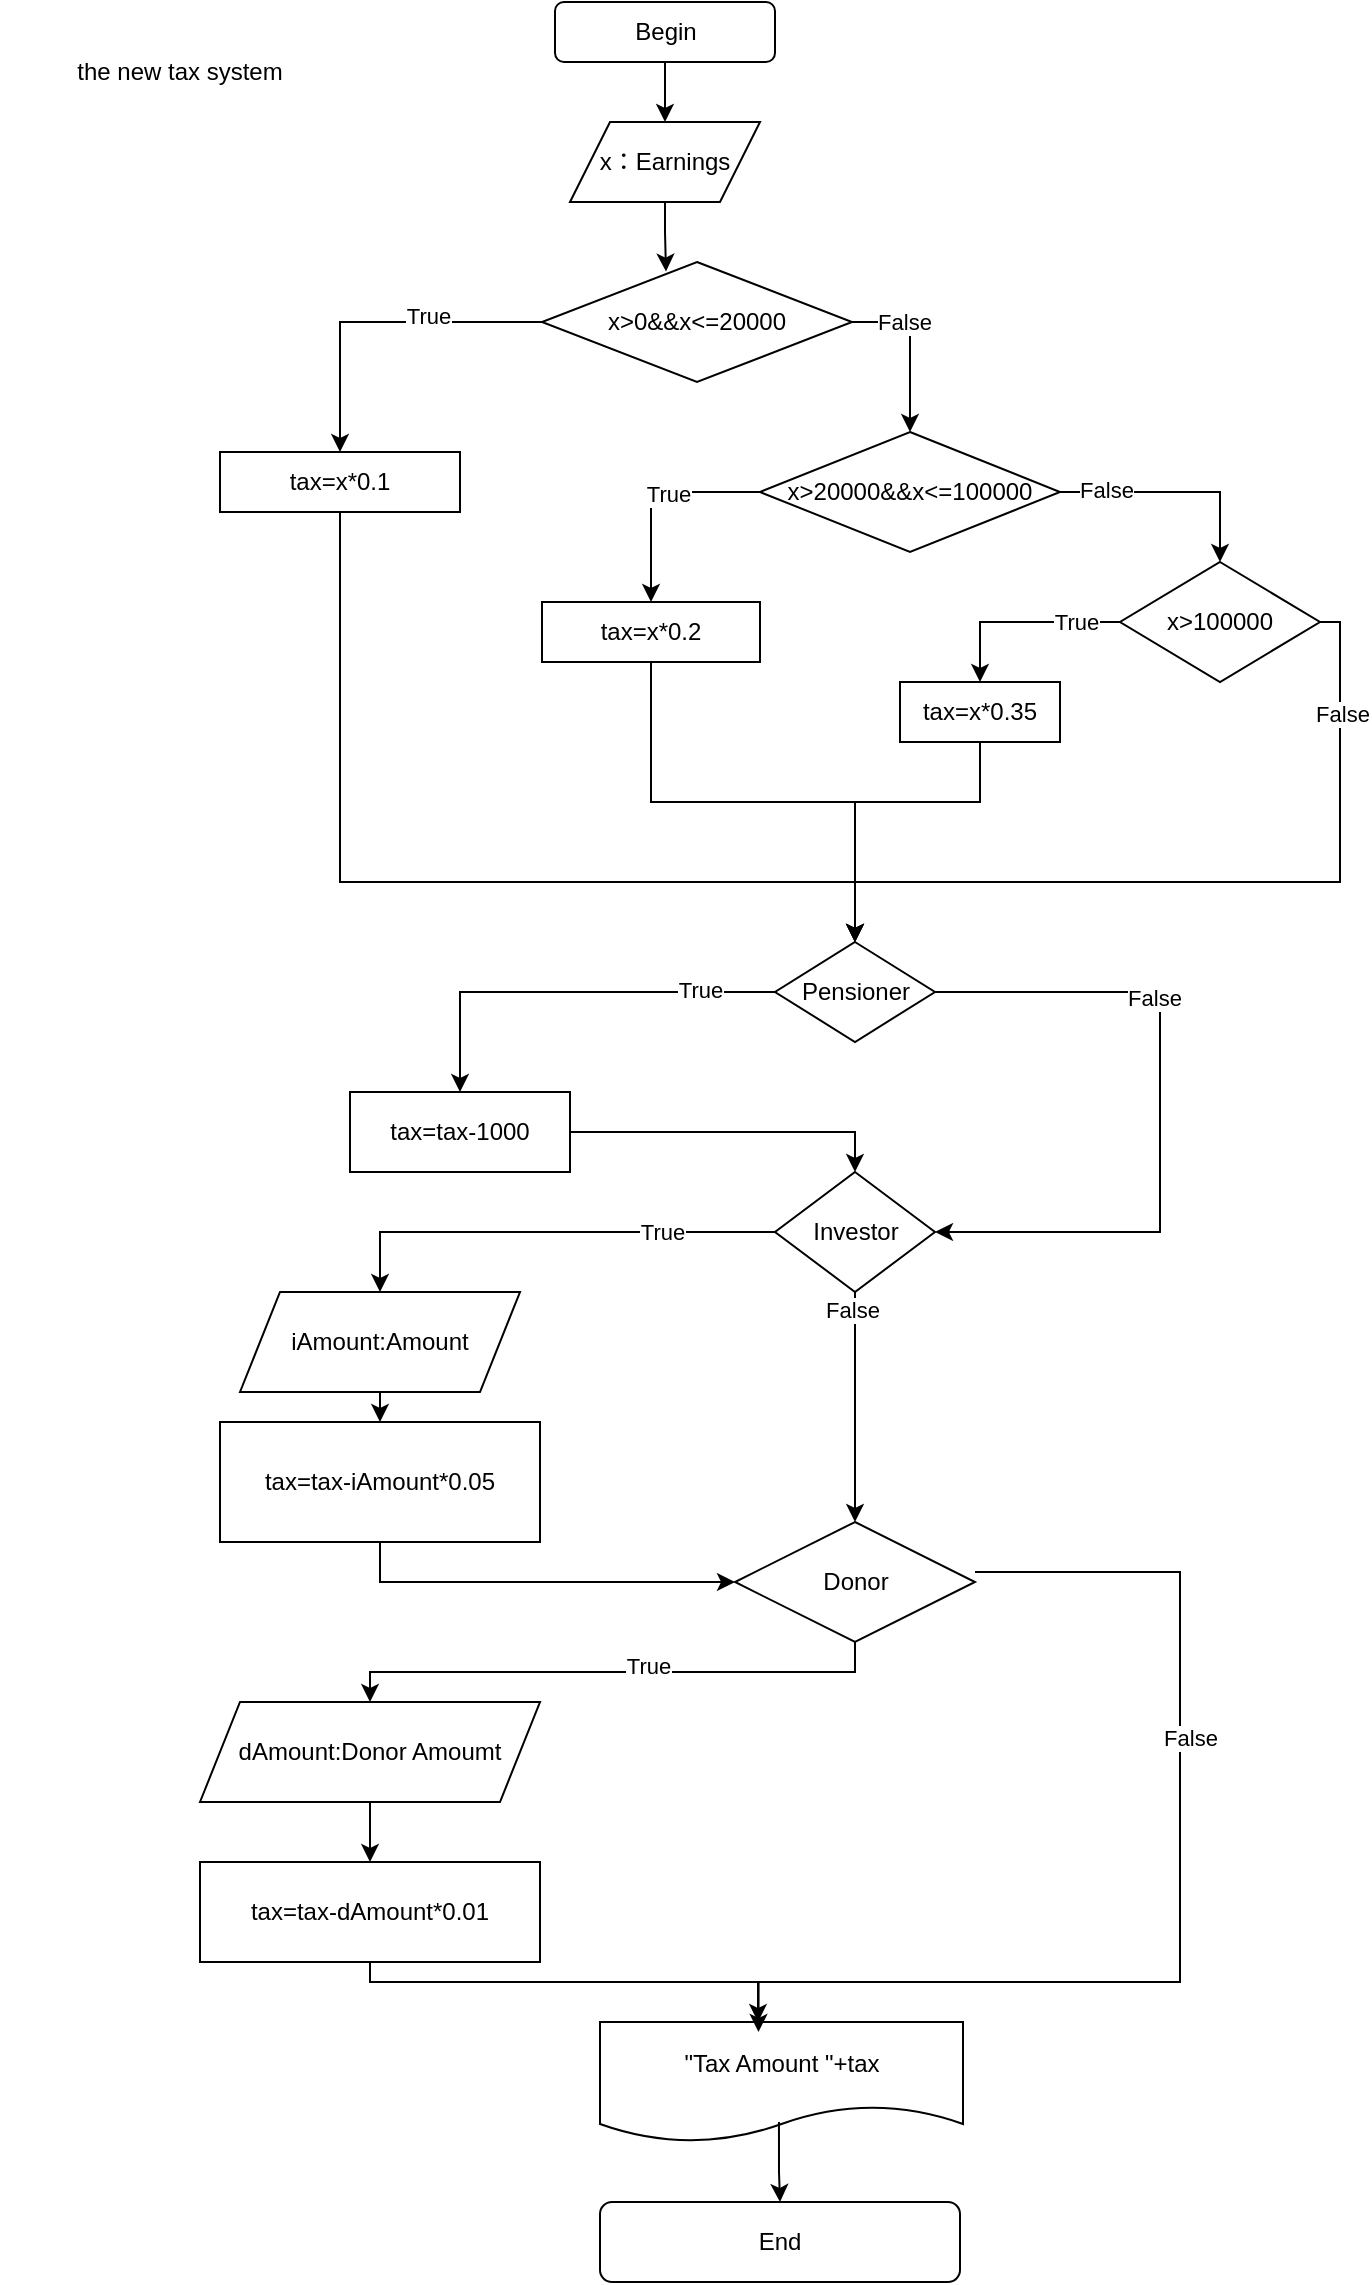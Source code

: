 <mxfile version="15.4.1" type="github">
  <diagram id="Rn0V6iGkENtFJKGBGByF" name="Page-1">
    <mxGraphModel dx="1422" dy="706" grid="1" gridSize="10" guides="1" tooltips="1" connect="1" arrows="1" fold="1" page="1" pageScale="1" pageWidth="827" pageHeight="1169" math="0" shadow="0">
      <root>
        <mxCell id="0" />
        <mxCell id="1" parent="0" />
        <mxCell id="pOx8NKP5jvt0U-SqnOm--1" value="Begin" style="rounded=1;whiteSpace=wrap;html=1;" vertex="1" parent="1">
          <mxGeometry x="327.5" y="20" width="110" height="30" as="geometry" />
        </mxCell>
        <mxCell id="pOx8NKP5jvt0U-SqnOm--2" value="x：Earnings" style="shape=parallelogram;perimeter=parallelogramPerimeter;whiteSpace=wrap;html=1;fixedSize=1;" vertex="1" parent="1">
          <mxGeometry x="335" y="80" width="95" height="40" as="geometry" />
        </mxCell>
        <mxCell id="pOx8NKP5jvt0U-SqnOm--3" value="x&amp;gt;0&amp;amp;&amp;amp;x&amp;lt;=20000" style="rhombus;whiteSpace=wrap;html=1;" vertex="1" parent="1">
          <mxGeometry x="321" y="150" width="155" height="60" as="geometry" />
        </mxCell>
        <mxCell id="pOx8NKP5jvt0U-SqnOm--4" value="" style="endArrow=classic;html=1;rounded=0;edgeStyle=orthogonalEdgeStyle;exitX=0.5;exitY=1;exitDx=0;exitDy=0;entryX=0.4;entryY=0.08;entryDx=0;entryDy=0;entryPerimeter=0;" edge="1" parent="1" source="pOx8NKP5jvt0U-SqnOm--2" target="pOx8NKP5jvt0U-SqnOm--3">
          <mxGeometry width="50" height="50" relative="1" as="geometry">
            <mxPoint x="430" y="210" as="sourcePoint" />
            <mxPoint x="480" y="160" as="targetPoint" />
          </mxGeometry>
        </mxCell>
        <mxCell id="pOx8NKP5jvt0U-SqnOm--6" value="tax=x*0.1" style="rounded=0;whiteSpace=wrap;html=1;" vertex="1" parent="1">
          <mxGeometry x="160" y="245" width="120" height="30" as="geometry" />
        </mxCell>
        <mxCell id="pOx8NKP5jvt0U-SqnOm--7" value="" style="endArrow=classic;html=1;rounded=0;edgeStyle=orthogonalEdgeStyle;exitX=0.5;exitY=1;exitDx=0;exitDy=0;entryX=0.5;entryY=0;entryDx=0;entryDy=0;" edge="1" parent="1" source="pOx8NKP5jvt0U-SqnOm--1" target="pOx8NKP5jvt0U-SqnOm--2">
          <mxGeometry width="50" height="50" relative="1" as="geometry">
            <mxPoint x="480" y="100" as="sourcePoint" />
            <mxPoint x="530" y="50" as="targetPoint" />
          </mxGeometry>
        </mxCell>
        <mxCell id="pOx8NKP5jvt0U-SqnOm--8" value="" style="endArrow=classic;html=1;rounded=0;edgeStyle=orthogonalEdgeStyle;exitX=0;exitY=0.5;exitDx=0;exitDy=0;entryX=0.5;entryY=0;entryDx=0;entryDy=0;" edge="1" parent="1" source="pOx8NKP5jvt0U-SqnOm--3" target="pOx8NKP5jvt0U-SqnOm--6">
          <mxGeometry width="50" height="50" relative="1" as="geometry">
            <mxPoint x="400" y="340" as="sourcePoint" />
            <mxPoint x="450" y="290" as="targetPoint" />
          </mxGeometry>
        </mxCell>
        <mxCell id="pOx8NKP5jvt0U-SqnOm--9" value="True" style="edgeLabel;html=1;align=center;verticalAlign=middle;resizable=0;points=[];" vertex="1" connectable="0" parent="pOx8NKP5jvt0U-SqnOm--8">
          <mxGeometry x="-0.312" y="-3" relative="1" as="geometry">
            <mxPoint as="offset" />
          </mxGeometry>
        </mxCell>
        <mxCell id="pOx8NKP5jvt0U-SqnOm--10" value="x&amp;gt;20000&amp;amp;&amp;amp;x&amp;lt;=100000" style="rhombus;whiteSpace=wrap;html=1;" vertex="1" parent="1">
          <mxGeometry x="430" y="235" width="150" height="60" as="geometry" />
        </mxCell>
        <mxCell id="pOx8NKP5jvt0U-SqnOm--11" value="" style="endArrow=classic;html=1;rounded=0;edgeStyle=orthogonalEdgeStyle;entryX=0.5;entryY=0;entryDx=0;entryDy=0;exitX=1;exitY=0.5;exitDx=0;exitDy=0;" edge="1" parent="1" source="pOx8NKP5jvt0U-SqnOm--3" target="pOx8NKP5jvt0U-SqnOm--10">
          <mxGeometry width="50" height="50" relative="1" as="geometry">
            <mxPoint x="180" y="217" as="sourcePoint" />
            <mxPoint x="280" y="200" as="targetPoint" />
          </mxGeometry>
        </mxCell>
        <mxCell id="pOx8NKP5jvt0U-SqnOm--12" value="False" style="edgeLabel;html=1;align=center;verticalAlign=middle;resizable=0;points=[];" vertex="1" connectable="0" parent="pOx8NKP5jvt0U-SqnOm--11">
          <mxGeometry x="-0.388" relative="1" as="geometry">
            <mxPoint as="offset" />
          </mxGeometry>
        </mxCell>
        <mxCell id="pOx8NKP5jvt0U-SqnOm--15" style="edgeStyle=orthogonalEdgeStyle;rounded=0;orthogonalLoop=1;jettySize=auto;html=1;exitX=0.5;exitY=1;exitDx=0;exitDy=0;entryX=0.5;entryY=0;entryDx=0;entryDy=0;" edge="1" parent="1" source="pOx8NKP5jvt0U-SqnOm--13" target="pOx8NKP5jvt0U-SqnOm--26">
          <mxGeometry relative="1" as="geometry">
            <mxPoint x="414" y="470" as="targetPoint" />
          </mxGeometry>
        </mxCell>
        <mxCell id="pOx8NKP5jvt0U-SqnOm--13" value="tax=x*0.2" style="rounded=0;whiteSpace=wrap;html=1;" vertex="1" parent="1">
          <mxGeometry x="321" y="320" width="109" height="30" as="geometry" />
        </mxCell>
        <mxCell id="pOx8NKP5jvt0U-SqnOm--14" value="" style="endArrow=classic;html=1;rounded=0;edgeStyle=orthogonalEdgeStyle;exitX=0;exitY=0.5;exitDx=0;exitDy=0;entryX=0.5;entryY=0;entryDx=0;entryDy=0;" edge="1" parent="1" source="pOx8NKP5jvt0U-SqnOm--10" target="pOx8NKP5jvt0U-SqnOm--13">
          <mxGeometry width="50" height="50" relative="1" as="geometry">
            <mxPoint x="480" y="380" as="sourcePoint" />
            <mxPoint x="530" y="330" as="targetPoint" />
          </mxGeometry>
        </mxCell>
        <mxCell id="pOx8NKP5jvt0U-SqnOm--18" value="True" style="edgeLabel;html=1;align=center;verticalAlign=middle;resizable=0;points=[];" vertex="1" connectable="0" parent="pOx8NKP5jvt0U-SqnOm--14">
          <mxGeometry x="-0.155" relative="1" as="geometry">
            <mxPoint y="1" as="offset" />
          </mxGeometry>
        </mxCell>
        <mxCell id="pOx8NKP5jvt0U-SqnOm--20" value="x&amp;gt;100000" style="rhombus;whiteSpace=wrap;html=1;" vertex="1" parent="1">
          <mxGeometry x="610" y="300" width="100" height="60" as="geometry" />
        </mxCell>
        <mxCell id="pOx8NKP5jvt0U-SqnOm--21" value="" style="endArrow=classic;html=1;rounded=0;edgeStyle=orthogonalEdgeStyle;exitX=1;exitY=0.5;exitDx=0;exitDy=0;entryX=0.5;entryY=0;entryDx=0;entryDy=0;" edge="1" parent="1" source="pOx8NKP5jvt0U-SqnOm--10" target="pOx8NKP5jvt0U-SqnOm--20">
          <mxGeometry width="50" height="50" relative="1" as="geometry">
            <mxPoint x="620" y="270" as="sourcePoint" />
            <mxPoint x="670" y="220" as="targetPoint" />
          </mxGeometry>
        </mxCell>
        <mxCell id="pOx8NKP5jvt0U-SqnOm--25" value="False" style="edgeLabel;html=1;align=center;verticalAlign=middle;resizable=0;points=[];" vertex="1" connectable="0" parent="pOx8NKP5jvt0U-SqnOm--21">
          <mxGeometry x="-0.6" y="1" relative="1" as="geometry">
            <mxPoint as="offset" />
          </mxGeometry>
        </mxCell>
        <mxCell id="pOx8NKP5jvt0U-SqnOm--22" value="tax=x*0.35" style="rounded=0;whiteSpace=wrap;html=1;" vertex="1" parent="1">
          <mxGeometry x="500" y="360" width="80" height="30" as="geometry" />
        </mxCell>
        <mxCell id="pOx8NKP5jvt0U-SqnOm--23" value="" style="endArrow=classic;html=1;rounded=0;edgeStyle=orthogonalEdgeStyle;exitX=0;exitY=0.5;exitDx=0;exitDy=0;entryX=0.5;entryY=0;entryDx=0;entryDy=0;" edge="1" parent="1" source="pOx8NKP5jvt0U-SqnOm--20" target="pOx8NKP5jvt0U-SqnOm--22">
          <mxGeometry width="50" height="50" relative="1" as="geometry">
            <mxPoint x="730" y="480" as="sourcePoint" />
            <mxPoint x="780" y="430" as="targetPoint" />
          </mxGeometry>
        </mxCell>
        <mxCell id="pOx8NKP5jvt0U-SqnOm--24" value="True" style="edgeLabel;html=1;align=center;verticalAlign=middle;resizable=0;points=[];" vertex="1" connectable="0" parent="pOx8NKP5jvt0U-SqnOm--23">
          <mxGeometry x="-0.56" relative="1" as="geometry">
            <mxPoint as="offset" />
          </mxGeometry>
        </mxCell>
        <mxCell id="pOx8NKP5jvt0U-SqnOm--26" value="Pensioner" style="rhombus;whiteSpace=wrap;html=1;" vertex="1" parent="1">
          <mxGeometry x="437.5" y="490" width="80" height="50" as="geometry" />
        </mxCell>
        <mxCell id="pOx8NKP5jvt0U-SqnOm--27" value="" style="endArrow=classic;html=1;rounded=0;edgeStyle=orthogonalEdgeStyle;exitX=0.5;exitY=1;exitDx=0;exitDy=0;entryX=0.5;entryY=0;entryDx=0;entryDy=0;" edge="1" parent="1" source="pOx8NKP5jvt0U-SqnOm--6" target="pOx8NKP5jvt0U-SqnOm--26">
          <mxGeometry width="50" height="50" relative="1" as="geometry">
            <mxPoint x="130" y="480" as="sourcePoint" />
            <mxPoint x="180" y="430" as="targetPoint" />
            <Array as="points">
              <mxPoint x="220" y="460" />
              <mxPoint x="478" y="460" />
            </Array>
          </mxGeometry>
        </mxCell>
        <mxCell id="pOx8NKP5jvt0U-SqnOm--28" value="" style="endArrow=classic;html=1;rounded=0;edgeStyle=orthogonalEdgeStyle;exitX=0.5;exitY=1;exitDx=0;exitDy=0;entryX=0.5;entryY=0;entryDx=0;entryDy=0;" edge="1" parent="1" source="pOx8NKP5jvt0U-SqnOm--22" target="pOx8NKP5jvt0U-SqnOm--26">
          <mxGeometry width="50" height="50" relative="1" as="geometry">
            <mxPoint x="670" y="500" as="sourcePoint" />
            <mxPoint x="720" y="450" as="targetPoint" />
            <Array as="points">
              <mxPoint x="540" y="420" />
              <mxPoint x="478" y="420" />
            </Array>
          </mxGeometry>
        </mxCell>
        <mxCell id="pOx8NKP5jvt0U-SqnOm--29" value="" style="endArrow=classic;html=1;rounded=0;edgeStyle=orthogonalEdgeStyle;exitX=1;exitY=0.5;exitDx=0;exitDy=0;entryX=0.5;entryY=0;entryDx=0;entryDy=0;" edge="1" parent="1" source="pOx8NKP5jvt0U-SqnOm--20" target="pOx8NKP5jvt0U-SqnOm--26">
          <mxGeometry width="50" height="50" relative="1" as="geometry">
            <mxPoint x="680" y="490" as="sourcePoint" />
            <mxPoint x="730" y="440" as="targetPoint" />
            <Array as="points">
              <mxPoint x="720" y="330" />
              <mxPoint x="720" y="460" />
              <mxPoint x="478" y="460" />
            </Array>
          </mxGeometry>
        </mxCell>
        <mxCell id="pOx8NKP5jvt0U-SqnOm--30" value="False" style="edgeLabel;html=1;align=center;verticalAlign=middle;resizable=0;points=[];" vertex="1" connectable="0" parent="pOx8NKP5jvt0U-SqnOm--29">
          <mxGeometry x="-0.73" y="1" relative="1" as="geometry">
            <mxPoint as="offset" />
          </mxGeometry>
        </mxCell>
        <mxCell id="pOx8NKP5jvt0U-SqnOm--31" value="the new tax system" style="text;html=1;strokeColor=none;fillColor=none;align=center;verticalAlign=middle;whiteSpace=wrap;rounded=0;" vertex="1" parent="1">
          <mxGeometry x="50" y="40" width="180" height="30" as="geometry" />
        </mxCell>
        <mxCell id="pOx8NKP5jvt0U-SqnOm--32" value="tax=tax-1000&lt;br&gt;" style="rounded=0;whiteSpace=wrap;html=1;" vertex="1" parent="1">
          <mxGeometry x="225" y="565" width="110" height="40" as="geometry" />
        </mxCell>
        <mxCell id="pOx8NKP5jvt0U-SqnOm--33" value="" style="endArrow=classic;html=1;rounded=0;edgeStyle=orthogonalEdgeStyle;exitX=0;exitY=0.5;exitDx=0;exitDy=0;" edge="1" parent="1" source="pOx8NKP5jvt0U-SqnOm--26" target="pOx8NKP5jvt0U-SqnOm--32">
          <mxGeometry width="50" height="50" relative="1" as="geometry">
            <mxPoint x="730" y="590" as="sourcePoint" />
            <mxPoint x="780" y="540" as="targetPoint" />
          </mxGeometry>
        </mxCell>
        <mxCell id="pOx8NKP5jvt0U-SqnOm--34" value="True" style="edgeLabel;html=1;align=center;verticalAlign=middle;resizable=0;points=[];" vertex="1" connectable="0" parent="pOx8NKP5jvt0U-SqnOm--33">
          <mxGeometry x="-0.628" y="-1" relative="1" as="geometry">
            <mxPoint x="1" as="offset" />
          </mxGeometry>
        </mxCell>
        <mxCell id="pOx8NKP5jvt0U-SqnOm--35" value="Investor" style="rhombus;whiteSpace=wrap;html=1;" vertex="1" parent="1">
          <mxGeometry x="437.5" y="605" width="80" height="60" as="geometry" />
        </mxCell>
        <mxCell id="pOx8NKP5jvt0U-SqnOm--36" value="" style="endArrow=classic;html=1;rounded=0;edgeStyle=orthogonalEdgeStyle;exitX=1;exitY=0.5;exitDx=0;exitDy=0;entryX=1;entryY=0.5;entryDx=0;entryDy=0;" edge="1" parent="1" source="pOx8NKP5jvt0U-SqnOm--26" target="pOx8NKP5jvt0U-SqnOm--35">
          <mxGeometry width="50" height="50" relative="1" as="geometry">
            <mxPoint x="430" y="520" as="sourcePoint" />
            <mxPoint x="518" y="660" as="targetPoint" />
            <Array as="points">
              <mxPoint x="630" y="515" />
              <mxPoint x="630" y="635" />
            </Array>
          </mxGeometry>
        </mxCell>
        <mxCell id="pOx8NKP5jvt0U-SqnOm--37" value="False" style="edgeLabel;html=1;align=center;verticalAlign=middle;resizable=0;points=[];" vertex="1" connectable="0" parent="pOx8NKP5jvt0U-SqnOm--36">
          <mxGeometry x="-0.333" y="-3" relative="1" as="geometry">
            <mxPoint as="offset" />
          </mxGeometry>
        </mxCell>
        <mxCell id="pOx8NKP5jvt0U-SqnOm--38" value="iAmount:Amount" style="shape=parallelogram;perimeter=parallelogramPerimeter;whiteSpace=wrap;html=1;fixedSize=1;" vertex="1" parent="1">
          <mxGeometry x="170" y="665" width="140" height="50" as="geometry" />
        </mxCell>
        <mxCell id="pOx8NKP5jvt0U-SqnOm--39" value="" style="endArrow=classic;html=1;rounded=0;edgeStyle=orthogonalEdgeStyle;exitX=0;exitY=0.5;exitDx=0;exitDy=0;entryX=0.5;entryY=0;entryDx=0;entryDy=0;" edge="1" parent="1" source="pOx8NKP5jvt0U-SqnOm--35" target="pOx8NKP5jvt0U-SqnOm--38">
          <mxGeometry width="50" height="50" relative="1" as="geometry">
            <mxPoint x="400" y="800" as="sourcePoint" />
            <mxPoint x="450" y="750" as="targetPoint" />
            <Array as="points">
              <mxPoint x="240" y="635" />
            </Array>
          </mxGeometry>
        </mxCell>
        <mxCell id="pOx8NKP5jvt0U-SqnOm--40" value="True" style="edgeLabel;html=1;align=center;verticalAlign=middle;resizable=0;points=[];" vertex="1" connectable="0" parent="pOx8NKP5jvt0U-SqnOm--39">
          <mxGeometry x="-0.495" relative="1" as="geometry">
            <mxPoint x="1" as="offset" />
          </mxGeometry>
        </mxCell>
        <mxCell id="pOx8NKP5jvt0U-SqnOm--41" value="tax=tax-iAmount*0.05" style="rounded=0;whiteSpace=wrap;html=1;" vertex="1" parent="1">
          <mxGeometry x="160" y="730" width="160" height="60" as="geometry" />
        </mxCell>
        <mxCell id="pOx8NKP5jvt0U-SqnOm--42" value="" style="endArrow=classic;html=1;rounded=0;edgeStyle=orthogonalEdgeStyle;exitX=0.5;exitY=1;exitDx=0;exitDy=0;" edge="1" parent="1" source="pOx8NKP5jvt0U-SqnOm--38" target="pOx8NKP5jvt0U-SqnOm--41">
          <mxGeometry width="50" height="50" relative="1" as="geometry">
            <mxPoint x="340" y="830" as="sourcePoint" />
            <mxPoint x="390" y="780" as="targetPoint" />
          </mxGeometry>
        </mxCell>
        <mxCell id="pOx8NKP5jvt0U-SqnOm--43" value="Donor" style="rhombus;whiteSpace=wrap;html=1;" vertex="1" parent="1">
          <mxGeometry x="417.5" y="780" width="120" height="60" as="geometry" />
        </mxCell>
        <mxCell id="pOx8NKP5jvt0U-SqnOm--44" value="" style="endArrow=classic;html=1;rounded=0;edgeStyle=orthogonalEdgeStyle;exitX=0.5;exitY=1;exitDx=0;exitDy=0;entryX=0.5;entryY=0;entryDx=0;entryDy=0;" edge="1" parent="1" source="pOx8NKP5jvt0U-SqnOm--35" target="pOx8NKP5jvt0U-SqnOm--43">
          <mxGeometry width="50" height="50" relative="1" as="geometry">
            <mxPoint x="200" y="850" as="sourcePoint" />
            <mxPoint x="250" y="800" as="targetPoint" />
          </mxGeometry>
        </mxCell>
        <mxCell id="pOx8NKP5jvt0U-SqnOm--45" value="False" style="edgeLabel;html=1;align=center;verticalAlign=middle;resizable=0;points=[];" vertex="1" connectable="0" parent="pOx8NKP5jvt0U-SqnOm--44">
          <mxGeometry x="-0.855" y="-2" relative="1" as="geometry">
            <mxPoint as="offset" />
          </mxGeometry>
        </mxCell>
        <mxCell id="pOx8NKP5jvt0U-SqnOm--46" value="" style="endArrow=classic;html=1;rounded=0;edgeStyle=orthogonalEdgeStyle;exitX=0.5;exitY=1;exitDx=0;exitDy=0;entryX=0;entryY=0.5;entryDx=0;entryDy=0;" edge="1" parent="1" source="pOx8NKP5jvt0U-SqnOm--41" target="pOx8NKP5jvt0U-SqnOm--43">
          <mxGeometry width="50" height="50" relative="1" as="geometry">
            <mxPoint x="360" y="950" as="sourcePoint" />
            <mxPoint x="410" y="900" as="targetPoint" />
          </mxGeometry>
        </mxCell>
        <mxCell id="pOx8NKP5jvt0U-SqnOm--47" value="dAmount:Donor Amoumt" style="shape=parallelogram;perimeter=parallelogramPerimeter;whiteSpace=wrap;html=1;fixedSize=1;" vertex="1" parent="1">
          <mxGeometry x="150" y="870" width="170" height="50" as="geometry" />
        </mxCell>
        <mxCell id="pOx8NKP5jvt0U-SqnOm--48" value="" style="endArrow=classic;html=1;rounded=0;edgeStyle=orthogonalEdgeStyle;exitX=0.5;exitY=1;exitDx=0;exitDy=0;entryX=0.5;entryY=0;entryDx=0;entryDy=0;" edge="1" parent="1" source="pOx8NKP5jvt0U-SqnOm--43" target="pOx8NKP5jvt0U-SqnOm--47">
          <mxGeometry width="50" height="50" relative="1" as="geometry">
            <mxPoint x="560" y="1030" as="sourcePoint" />
            <mxPoint x="610" y="980" as="targetPoint" />
          </mxGeometry>
        </mxCell>
        <mxCell id="pOx8NKP5jvt0U-SqnOm--49" value="True" style="edgeLabel;html=1;align=center;verticalAlign=middle;resizable=0;points=[];" vertex="1" connectable="0" parent="pOx8NKP5jvt0U-SqnOm--48">
          <mxGeometry x="-0.13" y="-3" relative="1" as="geometry">
            <mxPoint as="offset" />
          </mxGeometry>
        </mxCell>
        <mxCell id="pOx8NKP5jvt0U-SqnOm--50" value="tax=tax-dAmount*0.01" style="rounded=0;whiteSpace=wrap;html=1;" vertex="1" parent="1">
          <mxGeometry x="150" y="950" width="170" height="50" as="geometry" />
        </mxCell>
        <mxCell id="pOx8NKP5jvt0U-SqnOm--52" value="" style="endArrow=classic;html=1;rounded=0;edgeStyle=orthogonalEdgeStyle;exitX=0.5;exitY=1;exitDx=0;exitDy=0;" edge="1" parent="1" source="pOx8NKP5jvt0U-SqnOm--47" target="pOx8NKP5jvt0U-SqnOm--50">
          <mxGeometry width="50" height="50" relative="1" as="geometry">
            <mxPoint x="430" y="960" as="sourcePoint" />
            <mxPoint x="480" y="910" as="targetPoint" />
          </mxGeometry>
        </mxCell>
        <mxCell id="pOx8NKP5jvt0U-SqnOm--53" value="&quot;Tax Amount &quot;+tax" style="shape=document;whiteSpace=wrap;html=1;boundedLbl=1;" vertex="1" parent="1">
          <mxGeometry x="350" y="1030" width="181.5" height="60" as="geometry" />
        </mxCell>
        <mxCell id="pOx8NKP5jvt0U-SqnOm--54" value="" style="endArrow=classic;html=1;rounded=0;edgeStyle=orthogonalEdgeStyle;exitX=0.5;exitY=1;exitDx=0;exitDy=0;" edge="1" parent="1" source="pOx8NKP5jvt0U-SqnOm--50" target="pOx8NKP5jvt0U-SqnOm--53">
          <mxGeometry width="50" height="50" relative="1" as="geometry">
            <mxPoint x="210" y="1090" as="sourcePoint" />
            <mxPoint x="260" y="1040" as="targetPoint" />
            <Array as="points">
              <mxPoint x="235" y="1010" />
              <mxPoint x="429" y="1010" />
            </Array>
          </mxGeometry>
        </mxCell>
        <mxCell id="pOx8NKP5jvt0U-SqnOm--55" value="" style="endArrow=classic;html=1;rounded=0;edgeStyle=orthogonalEdgeStyle;exitX=1;exitY=0.5;exitDx=0;exitDy=0;entryX=0.5;entryY=0;entryDx=0;entryDy=0;" edge="1" parent="1">
          <mxGeometry width="50" height="50" relative="1" as="geometry">
            <mxPoint x="537.5" y="805" as="sourcePoint" />
            <mxPoint x="429.25" y="1035" as="targetPoint" />
            <Array as="points">
              <mxPoint x="640" y="805" />
              <mxPoint x="640" y="1010" />
              <mxPoint x="429" y="1010" />
            </Array>
          </mxGeometry>
        </mxCell>
        <mxCell id="pOx8NKP5jvt0U-SqnOm--56" value="False" style="edgeLabel;html=1;align=center;verticalAlign=middle;resizable=0;points=[];" vertex="1" connectable="0" parent="pOx8NKP5jvt0U-SqnOm--55">
          <mxGeometry x="-0.317" y="5" relative="1" as="geometry">
            <mxPoint as="offset" />
          </mxGeometry>
        </mxCell>
        <mxCell id="pOx8NKP5jvt0U-SqnOm--57" value="End" style="rounded=1;whiteSpace=wrap;html=1;" vertex="1" parent="1">
          <mxGeometry x="350" y="1120" width="180" height="40" as="geometry" />
        </mxCell>
        <mxCell id="pOx8NKP5jvt0U-SqnOm--58" value="" style="endArrow=classic;html=1;rounded=0;edgeStyle=orthogonalEdgeStyle;exitX=0.493;exitY=0.833;exitDx=0;exitDy=0;exitPerimeter=0;entryX=0.5;entryY=0;entryDx=0;entryDy=0;" edge="1" parent="1" source="pOx8NKP5jvt0U-SqnOm--53" target="pOx8NKP5jvt0U-SqnOm--57">
          <mxGeometry width="50" height="50" relative="1" as="geometry">
            <mxPoint x="210" y="1120" as="sourcePoint" />
            <mxPoint x="260" y="1070" as="targetPoint" />
          </mxGeometry>
        </mxCell>
        <mxCell id="pOx8NKP5jvt0U-SqnOm--60" value="" style="endArrow=classic;html=1;rounded=0;edgeStyle=orthogonalEdgeStyle;entryX=0.5;entryY=0;entryDx=0;entryDy=0;exitX=1;exitY=0.5;exitDx=0;exitDy=0;" edge="1" parent="1" source="pOx8NKP5jvt0U-SqnOm--32" target="pOx8NKP5jvt0U-SqnOm--35">
          <mxGeometry width="50" height="50" relative="1" as="geometry">
            <mxPoint x="60" y="680" as="sourcePoint" />
            <mxPoint x="110" y="630" as="targetPoint" />
          </mxGeometry>
        </mxCell>
      </root>
    </mxGraphModel>
  </diagram>
</mxfile>
